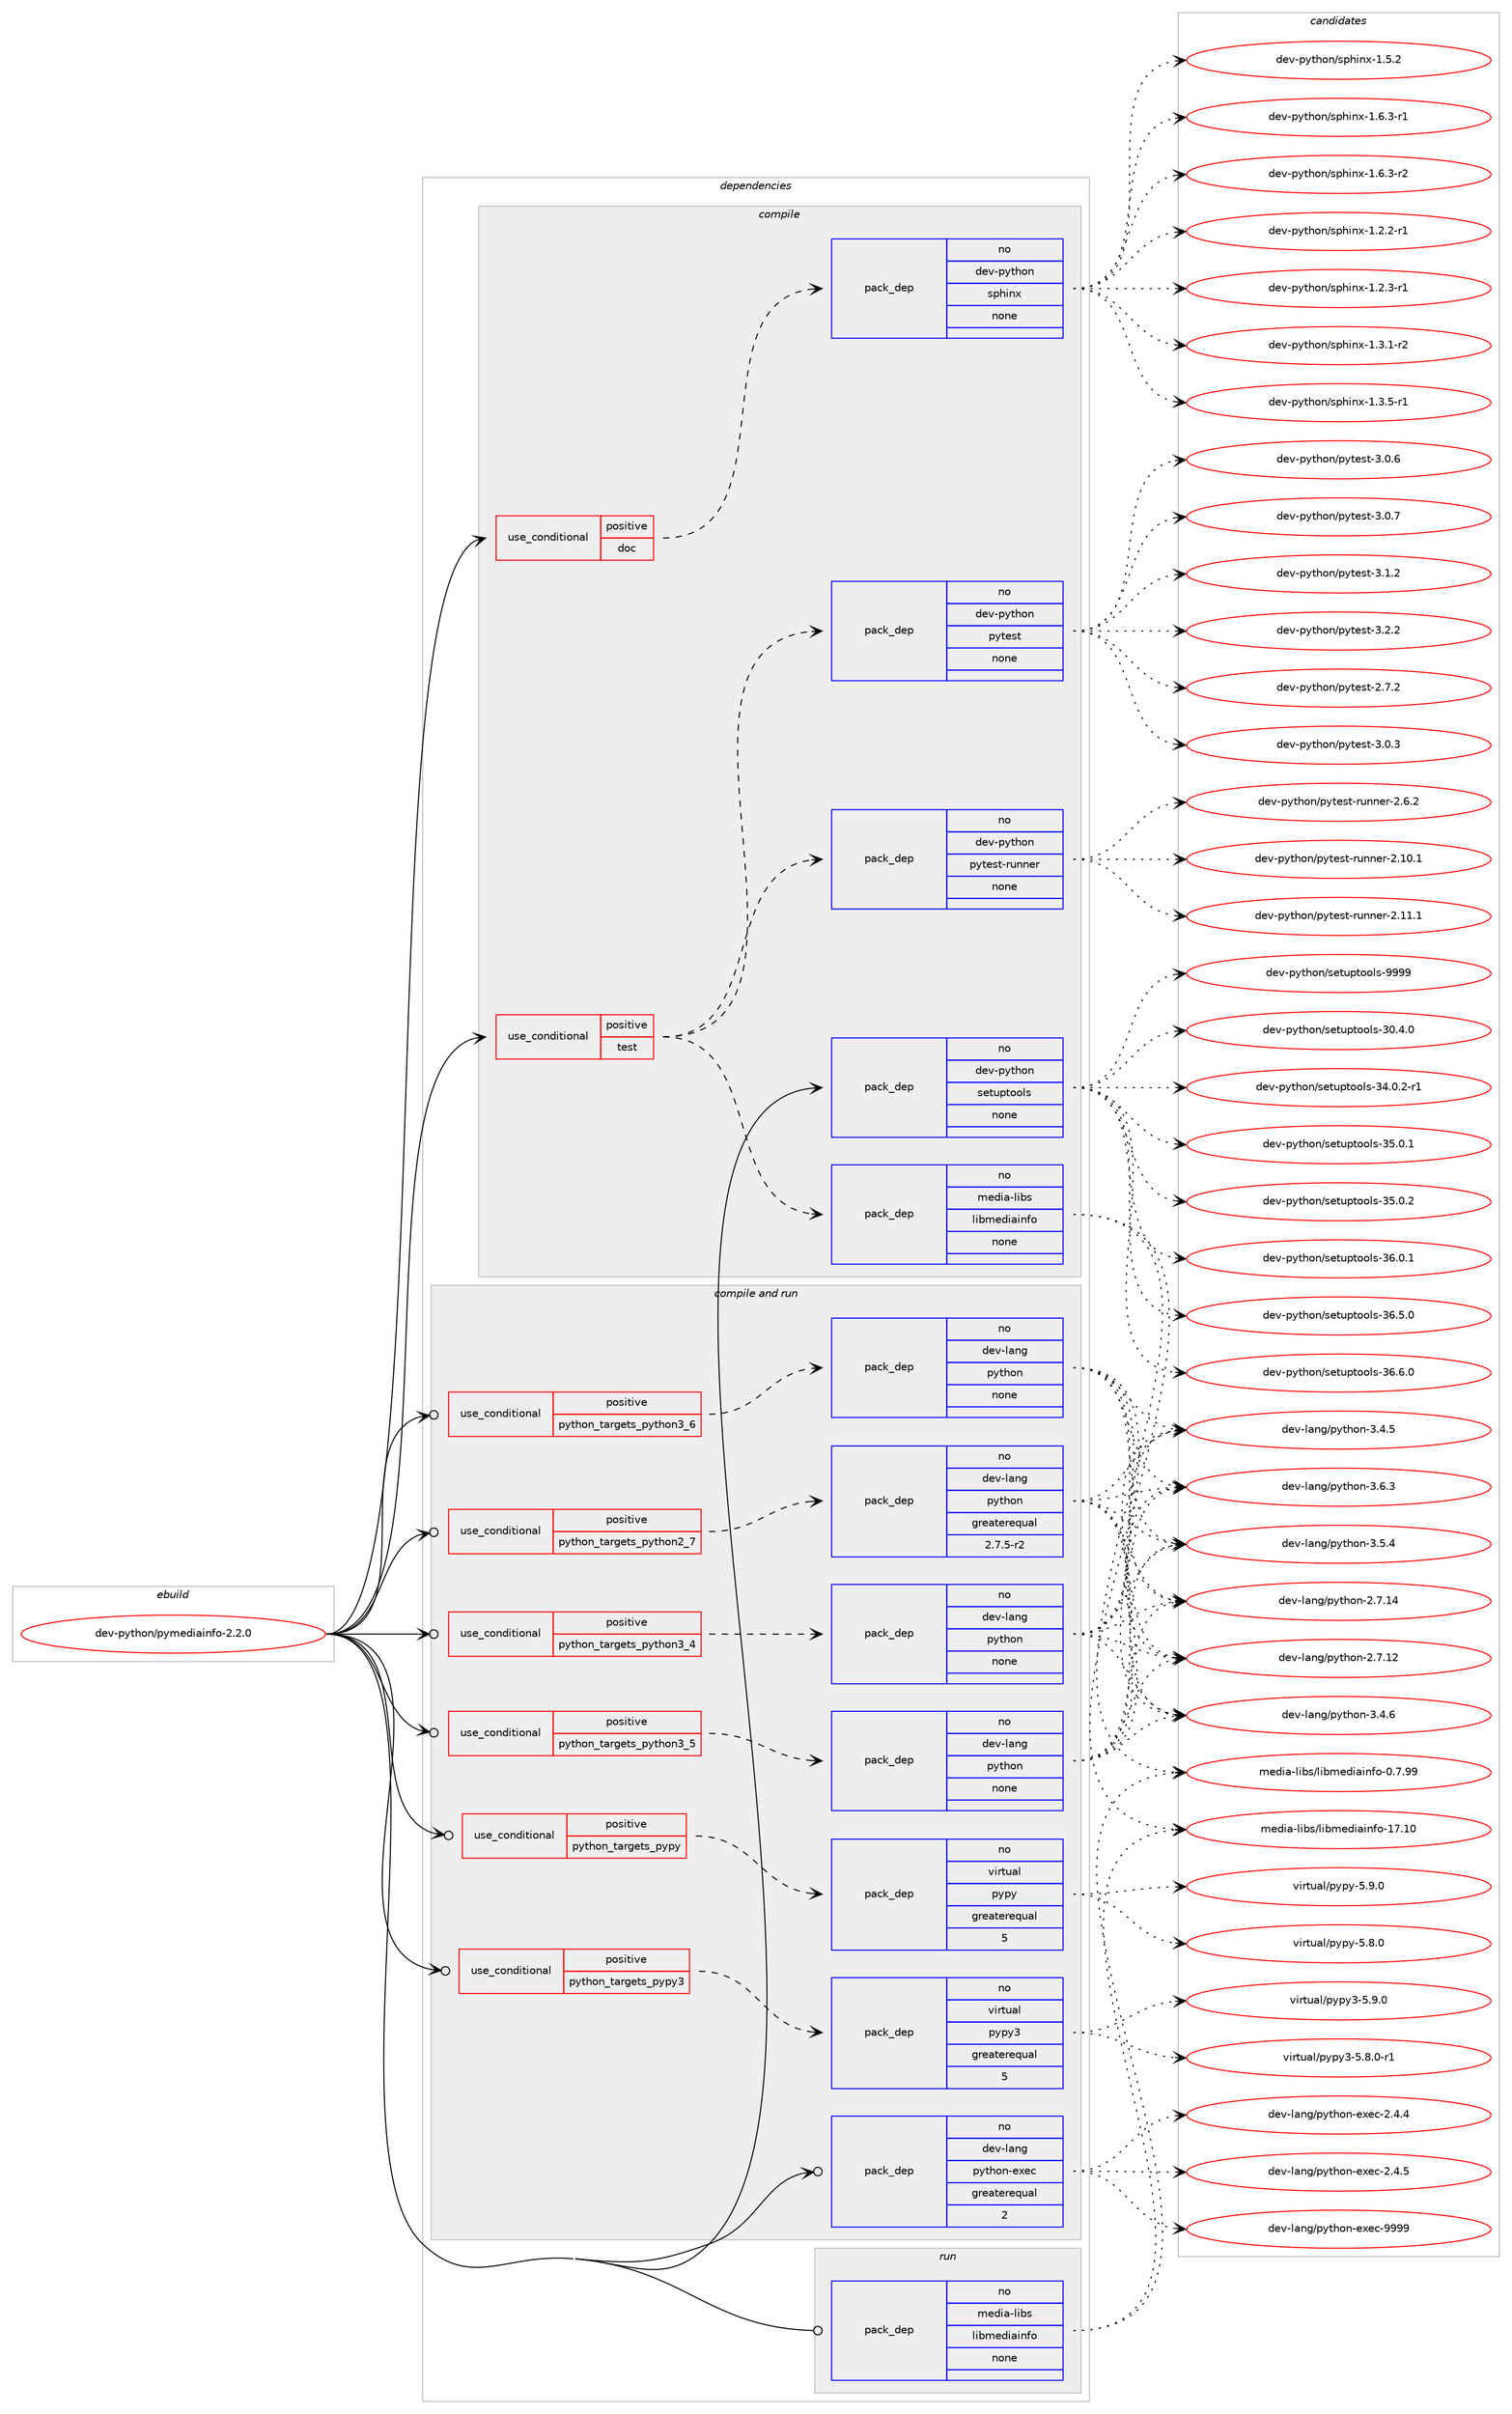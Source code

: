 digraph prolog {

# *************
# Graph options
# *************

newrank=true;
concentrate=true;
compound=true;
graph [rankdir=LR,fontname=Helvetica,fontsize=10,ranksep=1.5];#, ranksep=2.5, nodesep=0.2];
edge  [arrowhead=vee];
node  [fontname=Helvetica,fontsize=10];

# **********
# The ebuild
# **********

subgraph cluster_leftcol {
color=gray;
rank=same;
label=<<i>ebuild</i>>;
id [label="dev-python/pymediainfo-2.2.0", color=red, width=4, href="../dev-python/pymediainfo-2.2.0.svg"];
}

# ****************
# The dependencies
# ****************

subgraph cluster_midcol {
color=gray;
label=<<i>dependencies</i>>;
subgraph cluster_compile {
fillcolor="#eeeeee";
style=filled;
label=<<i>compile</i>>;
subgraph cond38772 {
dependency177460 [label=<<TABLE BORDER="0" CELLBORDER="1" CELLSPACING="0" CELLPADDING="4"><TR><TD ROWSPAN="3" CELLPADDING="10">use_conditional</TD></TR><TR><TD>positive</TD></TR><TR><TD>doc</TD></TR></TABLE>>, shape=none, color=red];
subgraph pack134770 {
dependency177461 [label=<<TABLE BORDER="0" CELLBORDER="1" CELLSPACING="0" CELLPADDING="4" WIDTH="220"><TR><TD ROWSPAN="6" CELLPADDING="30">pack_dep</TD></TR><TR><TD WIDTH="110">no</TD></TR><TR><TD>dev-python</TD></TR><TR><TD>sphinx</TD></TR><TR><TD>none</TD></TR><TR><TD></TD></TR></TABLE>>, shape=none, color=blue];
}
dependency177460:e -> dependency177461:w [weight=20,style="dashed",arrowhead="vee"];
}
id:e -> dependency177460:w [weight=20,style="solid",arrowhead="vee"];
subgraph cond38773 {
dependency177462 [label=<<TABLE BORDER="0" CELLBORDER="1" CELLSPACING="0" CELLPADDING="4"><TR><TD ROWSPAN="3" CELLPADDING="10">use_conditional</TD></TR><TR><TD>positive</TD></TR><TR><TD>test</TD></TR></TABLE>>, shape=none, color=red];
subgraph pack134771 {
dependency177463 [label=<<TABLE BORDER="0" CELLBORDER="1" CELLSPACING="0" CELLPADDING="4" WIDTH="220"><TR><TD ROWSPAN="6" CELLPADDING="30">pack_dep</TD></TR><TR><TD WIDTH="110">no</TD></TR><TR><TD>media-libs</TD></TR><TR><TD>libmediainfo</TD></TR><TR><TD>none</TD></TR><TR><TD></TD></TR></TABLE>>, shape=none, color=blue];
}
dependency177462:e -> dependency177463:w [weight=20,style="dashed",arrowhead="vee"];
subgraph pack134772 {
dependency177464 [label=<<TABLE BORDER="0" CELLBORDER="1" CELLSPACING="0" CELLPADDING="4" WIDTH="220"><TR><TD ROWSPAN="6" CELLPADDING="30">pack_dep</TD></TR><TR><TD WIDTH="110">no</TD></TR><TR><TD>dev-python</TD></TR><TR><TD>pytest</TD></TR><TR><TD>none</TD></TR><TR><TD></TD></TR></TABLE>>, shape=none, color=blue];
}
dependency177462:e -> dependency177464:w [weight=20,style="dashed",arrowhead="vee"];
subgraph pack134773 {
dependency177465 [label=<<TABLE BORDER="0" CELLBORDER="1" CELLSPACING="0" CELLPADDING="4" WIDTH="220"><TR><TD ROWSPAN="6" CELLPADDING="30">pack_dep</TD></TR><TR><TD WIDTH="110">no</TD></TR><TR><TD>dev-python</TD></TR><TR><TD>pytest-runner</TD></TR><TR><TD>none</TD></TR><TR><TD></TD></TR></TABLE>>, shape=none, color=blue];
}
dependency177462:e -> dependency177465:w [weight=20,style="dashed",arrowhead="vee"];
}
id:e -> dependency177462:w [weight=20,style="solid",arrowhead="vee"];
subgraph pack134774 {
dependency177466 [label=<<TABLE BORDER="0" CELLBORDER="1" CELLSPACING="0" CELLPADDING="4" WIDTH="220"><TR><TD ROWSPAN="6" CELLPADDING="30">pack_dep</TD></TR><TR><TD WIDTH="110">no</TD></TR><TR><TD>dev-python</TD></TR><TR><TD>setuptools</TD></TR><TR><TD>none</TD></TR><TR><TD></TD></TR></TABLE>>, shape=none, color=blue];
}
id:e -> dependency177466:w [weight=20,style="solid",arrowhead="vee"];
}
subgraph cluster_compileandrun {
fillcolor="#eeeeee";
style=filled;
label=<<i>compile and run</i>>;
subgraph cond38774 {
dependency177467 [label=<<TABLE BORDER="0" CELLBORDER="1" CELLSPACING="0" CELLPADDING="4"><TR><TD ROWSPAN="3" CELLPADDING="10">use_conditional</TD></TR><TR><TD>positive</TD></TR><TR><TD>python_targets_pypy</TD></TR></TABLE>>, shape=none, color=red];
subgraph pack134775 {
dependency177468 [label=<<TABLE BORDER="0" CELLBORDER="1" CELLSPACING="0" CELLPADDING="4" WIDTH="220"><TR><TD ROWSPAN="6" CELLPADDING="30">pack_dep</TD></TR><TR><TD WIDTH="110">no</TD></TR><TR><TD>virtual</TD></TR><TR><TD>pypy</TD></TR><TR><TD>greaterequal</TD></TR><TR><TD>5</TD></TR></TABLE>>, shape=none, color=blue];
}
dependency177467:e -> dependency177468:w [weight=20,style="dashed",arrowhead="vee"];
}
id:e -> dependency177467:w [weight=20,style="solid",arrowhead="odotvee"];
subgraph cond38775 {
dependency177469 [label=<<TABLE BORDER="0" CELLBORDER="1" CELLSPACING="0" CELLPADDING="4"><TR><TD ROWSPAN="3" CELLPADDING="10">use_conditional</TD></TR><TR><TD>positive</TD></TR><TR><TD>python_targets_pypy3</TD></TR></TABLE>>, shape=none, color=red];
subgraph pack134776 {
dependency177470 [label=<<TABLE BORDER="0" CELLBORDER="1" CELLSPACING="0" CELLPADDING="4" WIDTH="220"><TR><TD ROWSPAN="6" CELLPADDING="30">pack_dep</TD></TR><TR><TD WIDTH="110">no</TD></TR><TR><TD>virtual</TD></TR><TR><TD>pypy3</TD></TR><TR><TD>greaterequal</TD></TR><TR><TD>5</TD></TR></TABLE>>, shape=none, color=blue];
}
dependency177469:e -> dependency177470:w [weight=20,style="dashed",arrowhead="vee"];
}
id:e -> dependency177469:w [weight=20,style="solid",arrowhead="odotvee"];
subgraph cond38776 {
dependency177471 [label=<<TABLE BORDER="0" CELLBORDER="1" CELLSPACING="0" CELLPADDING="4"><TR><TD ROWSPAN="3" CELLPADDING="10">use_conditional</TD></TR><TR><TD>positive</TD></TR><TR><TD>python_targets_python2_7</TD></TR></TABLE>>, shape=none, color=red];
subgraph pack134777 {
dependency177472 [label=<<TABLE BORDER="0" CELLBORDER="1" CELLSPACING="0" CELLPADDING="4" WIDTH="220"><TR><TD ROWSPAN="6" CELLPADDING="30">pack_dep</TD></TR><TR><TD WIDTH="110">no</TD></TR><TR><TD>dev-lang</TD></TR><TR><TD>python</TD></TR><TR><TD>greaterequal</TD></TR><TR><TD>2.7.5-r2</TD></TR></TABLE>>, shape=none, color=blue];
}
dependency177471:e -> dependency177472:w [weight=20,style="dashed",arrowhead="vee"];
}
id:e -> dependency177471:w [weight=20,style="solid",arrowhead="odotvee"];
subgraph cond38777 {
dependency177473 [label=<<TABLE BORDER="0" CELLBORDER="1" CELLSPACING="0" CELLPADDING="4"><TR><TD ROWSPAN="3" CELLPADDING="10">use_conditional</TD></TR><TR><TD>positive</TD></TR><TR><TD>python_targets_python3_4</TD></TR></TABLE>>, shape=none, color=red];
subgraph pack134778 {
dependency177474 [label=<<TABLE BORDER="0" CELLBORDER="1" CELLSPACING="0" CELLPADDING="4" WIDTH="220"><TR><TD ROWSPAN="6" CELLPADDING="30">pack_dep</TD></TR><TR><TD WIDTH="110">no</TD></TR><TR><TD>dev-lang</TD></TR><TR><TD>python</TD></TR><TR><TD>none</TD></TR><TR><TD></TD></TR></TABLE>>, shape=none, color=blue];
}
dependency177473:e -> dependency177474:w [weight=20,style="dashed",arrowhead="vee"];
}
id:e -> dependency177473:w [weight=20,style="solid",arrowhead="odotvee"];
subgraph cond38778 {
dependency177475 [label=<<TABLE BORDER="0" CELLBORDER="1" CELLSPACING="0" CELLPADDING="4"><TR><TD ROWSPAN="3" CELLPADDING="10">use_conditional</TD></TR><TR><TD>positive</TD></TR><TR><TD>python_targets_python3_5</TD></TR></TABLE>>, shape=none, color=red];
subgraph pack134779 {
dependency177476 [label=<<TABLE BORDER="0" CELLBORDER="1" CELLSPACING="0" CELLPADDING="4" WIDTH="220"><TR><TD ROWSPAN="6" CELLPADDING="30">pack_dep</TD></TR><TR><TD WIDTH="110">no</TD></TR><TR><TD>dev-lang</TD></TR><TR><TD>python</TD></TR><TR><TD>none</TD></TR><TR><TD></TD></TR></TABLE>>, shape=none, color=blue];
}
dependency177475:e -> dependency177476:w [weight=20,style="dashed",arrowhead="vee"];
}
id:e -> dependency177475:w [weight=20,style="solid",arrowhead="odotvee"];
subgraph cond38779 {
dependency177477 [label=<<TABLE BORDER="0" CELLBORDER="1" CELLSPACING="0" CELLPADDING="4"><TR><TD ROWSPAN="3" CELLPADDING="10">use_conditional</TD></TR><TR><TD>positive</TD></TR><TR><TD>python_targets_python3_6</TD></TR></TABLE>>, shape=none, color=red];
subgraph pack134780 {
dependency177478 [label=<<TABLE BORDER="0" CELLBORDER="1" CELLSPACING="0" CELLPADDING="4" WIDTH="220"><TR><TD ROWSPAN="6" CELLPADDING="30">pack_dep</TD></TR><TR><TD WIDTH="110">no</TD></TR><TR><TD>dev-lang</TD></TR><TR><TD>python</TD></TR><TR><TD>none</TD></TR><TR><TD></TD></TR></TABLE>>, shape=none, color=blue];
}
dependency177477:e -> dependency177478:w [weight=20,style="dashed",arrowhead="vee"];
}
id:e -> dependency177477:w [weight=20,style="solid",arrowhead="odotvee"];
subgraph pack134781 {
dependency177479 [label=<<TABLE BORDER="0" CELLBORDER="1" CELLSPACING="0" CELLPADDING="4" WIDTH="220"><TR><TD ROWSPAN="6" CELLPADDING="30">pack_dep</TD></TR><TR><TD WIDTH="110">no</TD></TR><TR><TD>dev-lang</TD></TR><TR><TD>python-exec</TD></TR><TR><TD>greaterequal</TD></TR><TR><TD>2</TD></TR></TABLE>>, shape=none, color=blue];
}
id:e -> dependency177479:w [weight=20,style="solid",arrowhead="odotvee"];
}
subgraph cluster_run {
fillcolor="#eeeeee";
style=filled;
label=<<i>run</i>>;
subgraph pack134782 {
dependency177480 [label=<<TABLE BORDER="0" CELLBORDER="1" CELLSPACING="0" CELLPADDING="4" WIDTH="220"><TR><TD ROWSPAN="6" CELLPADDING="30">pack_dep</TD></TR><TR><TD WIDTH="110">no</TD></TR><TR><TD>media-libs</TD></TR><TR><TD>libmediainfo</TD></TR><TR><TD>none</TD></TR><TR><TD></TD></TR></TABLE>>, shape=none, color=blue];
}
id:e -> dependency177480:w [weight=20,style="solid",arrowhead="odot"];
}
}

# **************
# The candidates
# **************

subgraph cluster_choices {
rank=same;
color=gray;
label=<<i>candidates</i>>;

subgraph choice134770 {
color=black;
nodesep=1;
choice10010111845112121116104111110471151121041051101204549465046504511449 [label="dev-python/sphinx-1.2.2-r1", color=red, width=4,href="../dev-python/sphinx-1.2.2-r1.svg"];
choice10010111845112121116104111110471151121041051101204549465046514511449 [label="dev-python/sphinx-1.2.3-r1", color=red, width=4,href="../dev-python/sphinx-1.2.3-r1.svg"];
choice10010111845112121116104111110471151121041051101204549465146494511450 [label="dev-python/sphinx-1.3.1-r2", color=red, width=4,href="../dev-python/sphinx-1.3.1-r2.svg"];
choice10010111845112121116104111110471151121041051101204549465146534511449 [label="dev-python/sphinx-1.3.5-r1", color=red, width=4,href="../dev-python/sphinx-1.3.5-r1.svg"];
choice1001011184511212111610411111047115112104105110120454946534650 [label="dev-python/sphinx-1.5.2", color=red, width=4,href="../dev-python/sphinx-1.5.2.svg"];
choice10010111845112121116104111110471151121041051101204549465446514511449 [label="dev-python/sphinx-1.6.3-r1", color=red, width=4,href="../dev-python/sphinx-1.6.3-r1.svg"];
choice10010111845112121116104111110471151121041051101204549465446514511450 [label="dev-python/sphinx-1.6.3-r2", color=red, width=4,href="../dev-python/sphinx-1.6.3-r2.svg"];
dependency177461:e -> choice10010111845112121116104111110471151121041051101204549465046504511449:w [style=dotted,weight="100"];
dependency177461:e -> choice10010111845112121116104111110471151121041051101204549465046514511449:w [style=dotted,weight="100"];
dependency177461:e -> choice10010111845112121116104111110471151121041051101204549465146494511450:w [style=dotted,weight="100"];
dependency177461:e -> choice10010111845112121116104111110471151121041051101204549465146534511449:w [style=dotted,weight="100"];
dependency177461:e -> choice1001011184511212111610411111047115112104105110120454946534650:w [style=dotted,weight="100"];
dependency177461:e -> choice10010111845112121116104111110471151121041051101204549465446514511449:w [style=dotted,weight="100"];
dependency177461:e -> choice10010111845112121116104111110471151121041051101204549465446514511450:w [style=dotted,weight="100"];
}
subgraph choice134771 {
color=black;
nodesep=1;
choice10910110010597451081059811547108105981091011001059710511010211145484655465757 [label="media-libs/libmediainfo-0.7.99", color=red, width=4,href="../media-libs/libmediainfo-0.7.99.svg"];
choice109101100105974510810598115471081059810910110010597105110102111454955464948 [label="media-libs/libmediainfo-17.10", color=red, width=4,href="../media-libs/libmediainfo-17.10.svg"];
dependency177463:e -> choice10910110010597451081059811547108105981091011001059710511010211145484655465757:w [style=dotted,weight="100"];
dependency177463:e -> choice109101100105974510810598115471081059810910110010597105110102111454955464948:w [style=dotted,weight="100"];
}
subgraph choice134772 {
color=black;
nodesep=1;
choice1001011184511212111610411111047112121116101115116455046554650 [label="dev-python/pytest-2.7.2", color=red, width=4,href="../dev-python/pytest-2.7.2.svg"];
choice1001011184511212111610411111047112121116101115116455146484651 [label="dev-python/pytest-3.0.3", color=red, width=4,href="../dev-python/pytest-3.0.3.svg"];
choice1001011184511212111610411111047112121116101115116455146484654 [label="dev-python/pytest-3.0.6", color=red, width=4,href="../dev-python/pytest-3.0.6.svg"];
choice1001011184511212111610411111047112121116101115116455146484655 [label="dev-python/pytest-3.0.7", color=red, width=4,href="../dev-python/pytest-3.0.7.svg"];
choice1001011184511212111610411111047112121116101115116455146494650 [label="dev-python/pytest-3.1.2", color=red, width=4,href="../dev-python/pytest-3.1.2.svg"];
choice1001011184511212111610411111047112121116101115116455146504650 [label="dev-python/pytest-3.2.2", color=red, width=4,href="../dev-python/pytest-3.2.2.svg"];
dependency177464:e -> choice1001011184511212111610411111047112121116101115116455046554650:w [style=dotted,weight="100"];
dependency177464:e -> choice1001011184511212111610411111047112121116101115116455146484651:w [style=dotted,weight="100"];
dependency177464:e -> choice1001011184511212111610411111047112121116101115116455146484654:w [style=dotted,weight="100"];
dependency177464:e -> choice1001011184511212111610411111047112121116101115116455146484655:w [style=dotted,weight="100"];
dependency177464:e -> choice1001011184511212111610411111047112121116101115116455146494650:w [style=dotted,weight="100"];
dependency177464:e -> choice1001011184511212111610411111047112121116101115116455146504650:w [style=dotted,weight="100"];
}
subgraph choice134773 {
color=black;
nodesep=1;
choice10010111845112121116104111110471121211161011151164511411711011010111445504649484649 [label="dev-python/pytest-runner-2.10.1", color=red, width=4,href="../dev-python/pytest-runner-2.10.1.svg"];
choice10010111845112121116104111110471121211161011151164511411711011010111445504649494649 [label="dev-python/pytest-runner-2.11.1", color=red, width=4,href="../dev-python/pytest-runner-2.11.1.svg"];
choice100101118451121211161041111104711212111610111511645114117110110101114455046544650 [label="dev-python/pytest-runner-2.6.2", color=red, width=4,href="../dev-python/pytest-runner-2.6.2.svg"];
dependency177465:e -> choice10010111845112121116104111110471121211161011151164511411711011010111445504649484649:w [style=dotted,weight="100"];
dependency177465:e -> choice10010111845112121116104111110471121211161011151164511411711011010111445504649494649:w [style=dotted,weight="100"];
dependency177465:e -> choice100101118451121211161041111104711212111610111511645114117110110101114455046544650:w [style=dotted,weight="100"];
}
subgraph choice134774 {
color=black;
nodesep=1;
choice100101118451121211161041111104711510111611711211611111110811545514846524648 [label="dev-python/setuptools-30.4.0", color=red, width=4,href="../dev-python/setuptools-30.4.0.svg"];
choice1001011184511212111610411111047115101116117112116111111108115455152464846504511449 [label="dev-python/setuptools-34.0.2-r1", color=red, width=4,href="../dev-python/setuptools-34.0.2-r1.svg"];
choice100101118451121211161041111104711510111611711211611111110811545515346484649 [label="dev-python/setuptools-35.0.1", color=red, width=4,href="../dev-python/setuptools-35.0.1.svg"];
choice100101118451121211161041111104711510111611711211611111110811545515346484650 [label="dev-python/setuptools-35.0.2", color=red, width=4,href="../dev-python/setuptools-35.0.2.svg"];
choice100101118451121211161041111104711510111611711211611111110811545515446484649 [label="dev-python/setuptools-36.0.1", color=red, width=4,href="../dev-python/setuptools-36.0.1.svg"];
choice100101118451121211161041111104711510111611711211611111110811545515446534648 [label="dev-python/setuptools-36.5.0", color=red, width=4,href="../dev-python/setuptools-36.5.0.svg"];
choice100101118451121211161041111104711510111611711211611111110811545515446544648 [label="dev-python/setuptools-36.6.0", color=red, width=4,href="../dev-python/setuptools-36.6.0.svg"];
choice10010111845112121116104111110471151011161171121161111111081154557575757 [label="dev-python/setuptools-9999", color=red, width=4,href="../dev-python/setuptools-9999.svg"];
dependency177466:e -> choice100101118451121211161041111104711510111611711211611111110811545514846524648:w [style=dotted,weight="100"];
dependency177466:e -> choice1001011184511212111610411111047115101116117112116111111108115455152464846504511449:w [style=dotted,weight="100"];
dependency177466:e -> choice100101118451121211161041111104711510111611711211611111110811545515346484649:w [style=dotted,weight="100"];
dependency177466:e -> choice100101118451121211161041111104711510111611711211611111110811545515346484650:w [style=dotted,weight="100"];
dependency177466:e -> choice100101118451121211161041111104711510111611711211611111110811545515446484649:w [style=dotted,weight="100"];
dependency177466:e -> choice100101118451121211161041111104711510111611711211611111110811545515446534648:w [style=dotted,weight="100"];
dependency177466:e -> choice100101118451121211161041111104711510111611711211611111110811545515446544648:w [style=dotted,weight="100"];
dependency177466:e -> choice10010111845112121116104111110471151011161171121161111111081154557575757:w [style=dotted,weight="100"];
}
subgraph choice134775 {
color=black;
nodesep=1;
choice1181051141161179710847112121112121455346564648 [label="virtual/pypy-5.8.0", color=red, width=4,href="../virtual/pypy-5.8.0.svg"];
choice1181051141161179710847112121112121455346574648 [label="virtual/pypy-5.9.0", color=red, width=4,href="../virtual/pypy-5.9.0.svg"];
dependency177468:e -> choice1181051141161179710847112121112121455346564648:w [style=dotted,weight="100"];
dependency177468:e -> choice1181051141161179710847112121112121455346574648:w [style=dotted,weight="100"];
}
subgraph choice134776 {
color=black;
nodesep=1;
choice1181051141161179710847112121112121514553465646484511449 [label="virtual/pypy3-5.8.0-r1", color=red, width=4,href="../virtual/pypy3-5.8.0-r1.svg"];
choice118105114116117971084711212111212151455346574648 [label="virtual/pypy3-5.9.0", color=red, width=4,href="../virtual/pypy3-5.9.0.svg"];
dependency177470:e -> choice1181051141161179710847112121112121514553465646484511449:w [style=dotted,weight="100"];
dependency177470:e -> choice118105114116117971084711212111212151455346574648:w [style=dotted,weight="100"];
}
subgraph choice134777 {
color=black;
nodesep=1;
choice10010111845108971101034711212111610411111045504655464950 [label="dev-lang/python-2.7.12", color=red, width=4,href="../dev-lang/python-2.7.12.svg"];
choice10010111845108971101034711212111610411111045504655464952 [label="dev-lang/python-2.7.14", color=red, width=4,href="../dev-lang/python-2.7.14.svg"];
choice100101118451089711010347112121116104111110455146524653 [label="dev-lang/python-3.4.5", color=red, width=4,href="../dev-lang/python-3.4.5.svg"];
choice100101118451089711010347112121116104111110455146524654 [label="dev-lang/python-3.4.6", color=red, width=4,href="../dev-lang/python-3.4.6.svg"];
choice100101118451089711010347112121116104111110455146534652 [label="dev-lang/python-3.5.4", color=red, width=4,href="../dev-lang/python-3.5.4.svg"];
choice100101118451089711010347112121116104111110455146544651 [label="dev-lang/python-3.6.3", color=red, width=4,href="../dev-lang/python-3.6.3.svg"];
dependency177472:e -> choice10010111845108971101034711212111610411111045504655464950:w [style=dotted,weight="100"];
dependency177472:e -> choice10010111845108971101034711212111610411111045504655464952:w [style=dotted,weight="100"];
dependency177472:e -> choice100101118451089711010347112121116104111110455146524653:w [style=dotted,weight="100"];
dependency177472:e -> choice100101118451089711010347112121116104111110455146524654:w [style=dotted,weight="100"];
dependency177472:e -> choice100101118451089711010347112121116104111110455146534652:w [style=dotted,weight="100"];
dependency177472:e -> choice100101118451089711010347112121116104111110455146544651:w [style=dotted,weight="100"];
}
subgraph choice134778 {
color=black;
nodesep=1;
choice10010111845108971101034711212111610411111045504655464950 [label="dev-lang/python-2.7.12", color=red, width=4,href="../dev-lang/python-2.7.12.svg"];
choice10010111845108971101034711212111610411111045504655464952 [label="dev-lang/python-2.7.14", color=red, width=4,href="../dev-lang/python-2.7.14.svg"];
choice100101118451089711010347112121116104111110455146524653 [label="dev-lang/python-3.4.5", color=red, width=4,href="../dev-lang/python-3.4.5.svg"];
choice100101118451089711010347112121116104111110455146524654 [label="dev-lang/python-3.4.6", color=red, width=4,href="../dev-lang/python-3.4.6.svg"];
choice100101118451089711010347112121116104111110455146534652 [label="dev-lang/python-3.5.4", color=red, width=4,href="../dev-lang/python-3.5.4.svg"];
choice100101118451089711010347112121116104111110455146544651 [label="dev-lang/python-3.6.3", color=red, width=4,href="../dev-lang/python-3.6.3.svg"];
dependency177474:e -> choice10010111845108971101034711212111610411111045504655464950:w [style=dotted,weight="100"];
dependency177474:e -> choice10010111845108971101034711212111610411111045504655464952:w [style=dotted,weight="100"];
dependency177474:e -> choice100101118451089711010347112121116104111110455146524653:w [style=dotted,weight="100"];
dependency177474:e -> choice100101118451089711010347112121116104111110455146524654:w [style=dotted,weight="100"];
dependency177474:e -> choice100101118451089711010347112121116104111110455146534652:w [style=dotted,weight="100"];
dependency177474:e -> choice100101118451089711010347112121116104111110455146544651:w [style=dotted,weight="100"];
}
subgraph choice134779 {
color=black;
nodesep=1;
choice10010111845108971101034711212111610411111045504655464950 [label="dev-lang/python-2.7.12", color=red, width=4,href="../dev-lang/python-2.7.12.svg"];
choice10010111845108971101034711212111610411111045504655464952 [label="dev-lang/python-2.7.14", color=red, width=4,href="../dev-lang/python-2.7.14.svg"];
choice100101118451089711010347112121116104111110455146524653 [label="dev-lang/python-3.4.5", color=red, width=4,href="../dev-lang/python-3.4.5.svg"];
choice100101118451089711010347112121116104111110455146524654 [label="dev-lang/python-3.4.6", color=red, width=4,href="../dev-lang/python-3.4.6.svg"];
choice100101118451089711010347112121116104111110455146534652 [label="dev-lang/python-3.5.4", color=red, width=4,href="../dev-lang/python-3.5.4.svg"];
choice100101118451089711010347112121116104111110455146544651 [label="dev-lang/python-3.6.3", color=red, width=4,href="../dev-lang/python-3.6.3.svg"];
dependency177476:e -> choice10010111845108971101034711212111610411111045504655464950:w [style=dotted,weight="100"];
dependency177476:e -> choice10010111845108971101034711212111610411111045504655464952:w [style=dotted,weight="100"];
dependency177476:e -> choice100101118451089711010347112121116104111110455146524653:w [style=dotted,weight="100"];
dependency177476:e -> choice100101118451089711010347112121116104111110455146524654:w [style=dotted,weight="100"];
dependency177476:e -> choice100101118451089711010347112121116104111110455146534652:w [style=dotted,weight="100"];
dependency177476:e -> choice100101118451089711010347112121116104111110455146544651:w [style=dotted,weight="100"];
}
subgraph choice134780 {
color=black;
nodesep=1;
choice10010111845108971101034711212111610411111045504655464950 [label="dev-lang/python-2.7.12", color=red, width=4,href="../dev-lang/python-2.7.12.svg"];
choice10010111845108971101034711212111610411111045504655464952 [label="dev-lang/python-2.7.14", color=red, width=4,href="../dev-lang/python-2.7.14.svg"];
choice100101118451089711010347112121116104111110455146524653 [label="dev-lang/python-3.4.5", color=red, width=4,href="../dev-lang/python-3.4.5.svg"];
choice100101118451089711010347112121116104111110455146524654 [label="dev-lang/python-3.4.6", color=red, width=4,href="../dev-lang/python-3.4.6.svg"];
choice100101118451089711010347112121116104111110455146534652 [label="dev-lang/python-3.5.4", color=red, width=4,href="../dev-lang/python-3.5.4.svg"];
choice100101118451089711010347112121116104111110455146544651 [label="dev-lang/python-3.6.3", color=red, width=4,href="../dev-lang/python-3.6.3.svg"];
dependency177478:e -> choice10010111845108971101034711212111610411111045504655464950:w [style=dotted,weight="100"];
dependency177478:e -> choice10010111845108971101034711212111610411111045504655464952:w [style=dotted,weight="100"];
dependency177478:e -> choice100101118451089711010347112121116104111110455146524653:w [style=dotted,weight="100"];
dependency177478:e -> choice100101118451089711010347112121116104111110455146524654:w [style=dotted,weight="100"];
dependency177478:e -> choice100101118451089711010347112121116104111110455146534652:w [style=dotted,weight="100"];
dependency177478:e -> choice100101118451089711010347112121116104111110455146544651:w [style=dotted,weight="100"];
}
subgraph choice134781 {
color=black;
nodesep=1;
choice1001011184510897110103471121211161041111104510112010199455046524652 [label="dev-lang/python-exec-2.4.4", color=red, width=4,href="../dev-lang/python-exec-2.4.4.svg"];
choice1001011184510897110103471121211161041111104510112010199455046524653 [label="dev-lang/python-exec-2.4.5", color=red, width=4,href="../dev-lang/python-exec-2.4.5.svg"];
choice10010111845108971101034711212111610411111045101120101994557575757 [label="dev-lang/python-exec-9999", color=red, width=4,href="../dev-lang/python-exec-9999.svg"];
dependency177479:e -> choice1001011184510897110103471121211161041111104510112010199455046524652:w [style=dotted,weight="100"];
dependency177479:e -> choice1001011184510897110103471121211161041111104510112010199455046524653:w [style=dotted,weight="100"];
dependency177479:e -> choice10010111845108971101034711212111610411111045101120101994557575757:w [style=dotted,weight="100"];
}
subgraph choice134782 {
color=black;
nodesep=1;
choice10910110010597451081059811547108105981091011001059710511010211145484655465757 [label="media-libs/libmediainfo-0.7.99", color=red, width=4,href="../media-libs/libmediainfo-0.7.99.svg"];
choice109101100105974510810598115471081059810910110010597105110102111454955464948 [label="media-libs/libmediainfo-17.10", color=red, width=4,href="../media-libs/libmediainfo-17.10.svg"];
dependency177480:e -> choice10910110010597451081059811547108105981091011001059710511010211145484655465757:w [style=dotted,weight="100"];
dependency177480:e -> choice109101100105974510810598115471081059810910110010597105110102111454955464948:w [style=dotted,weight="100"];
}
}

}
